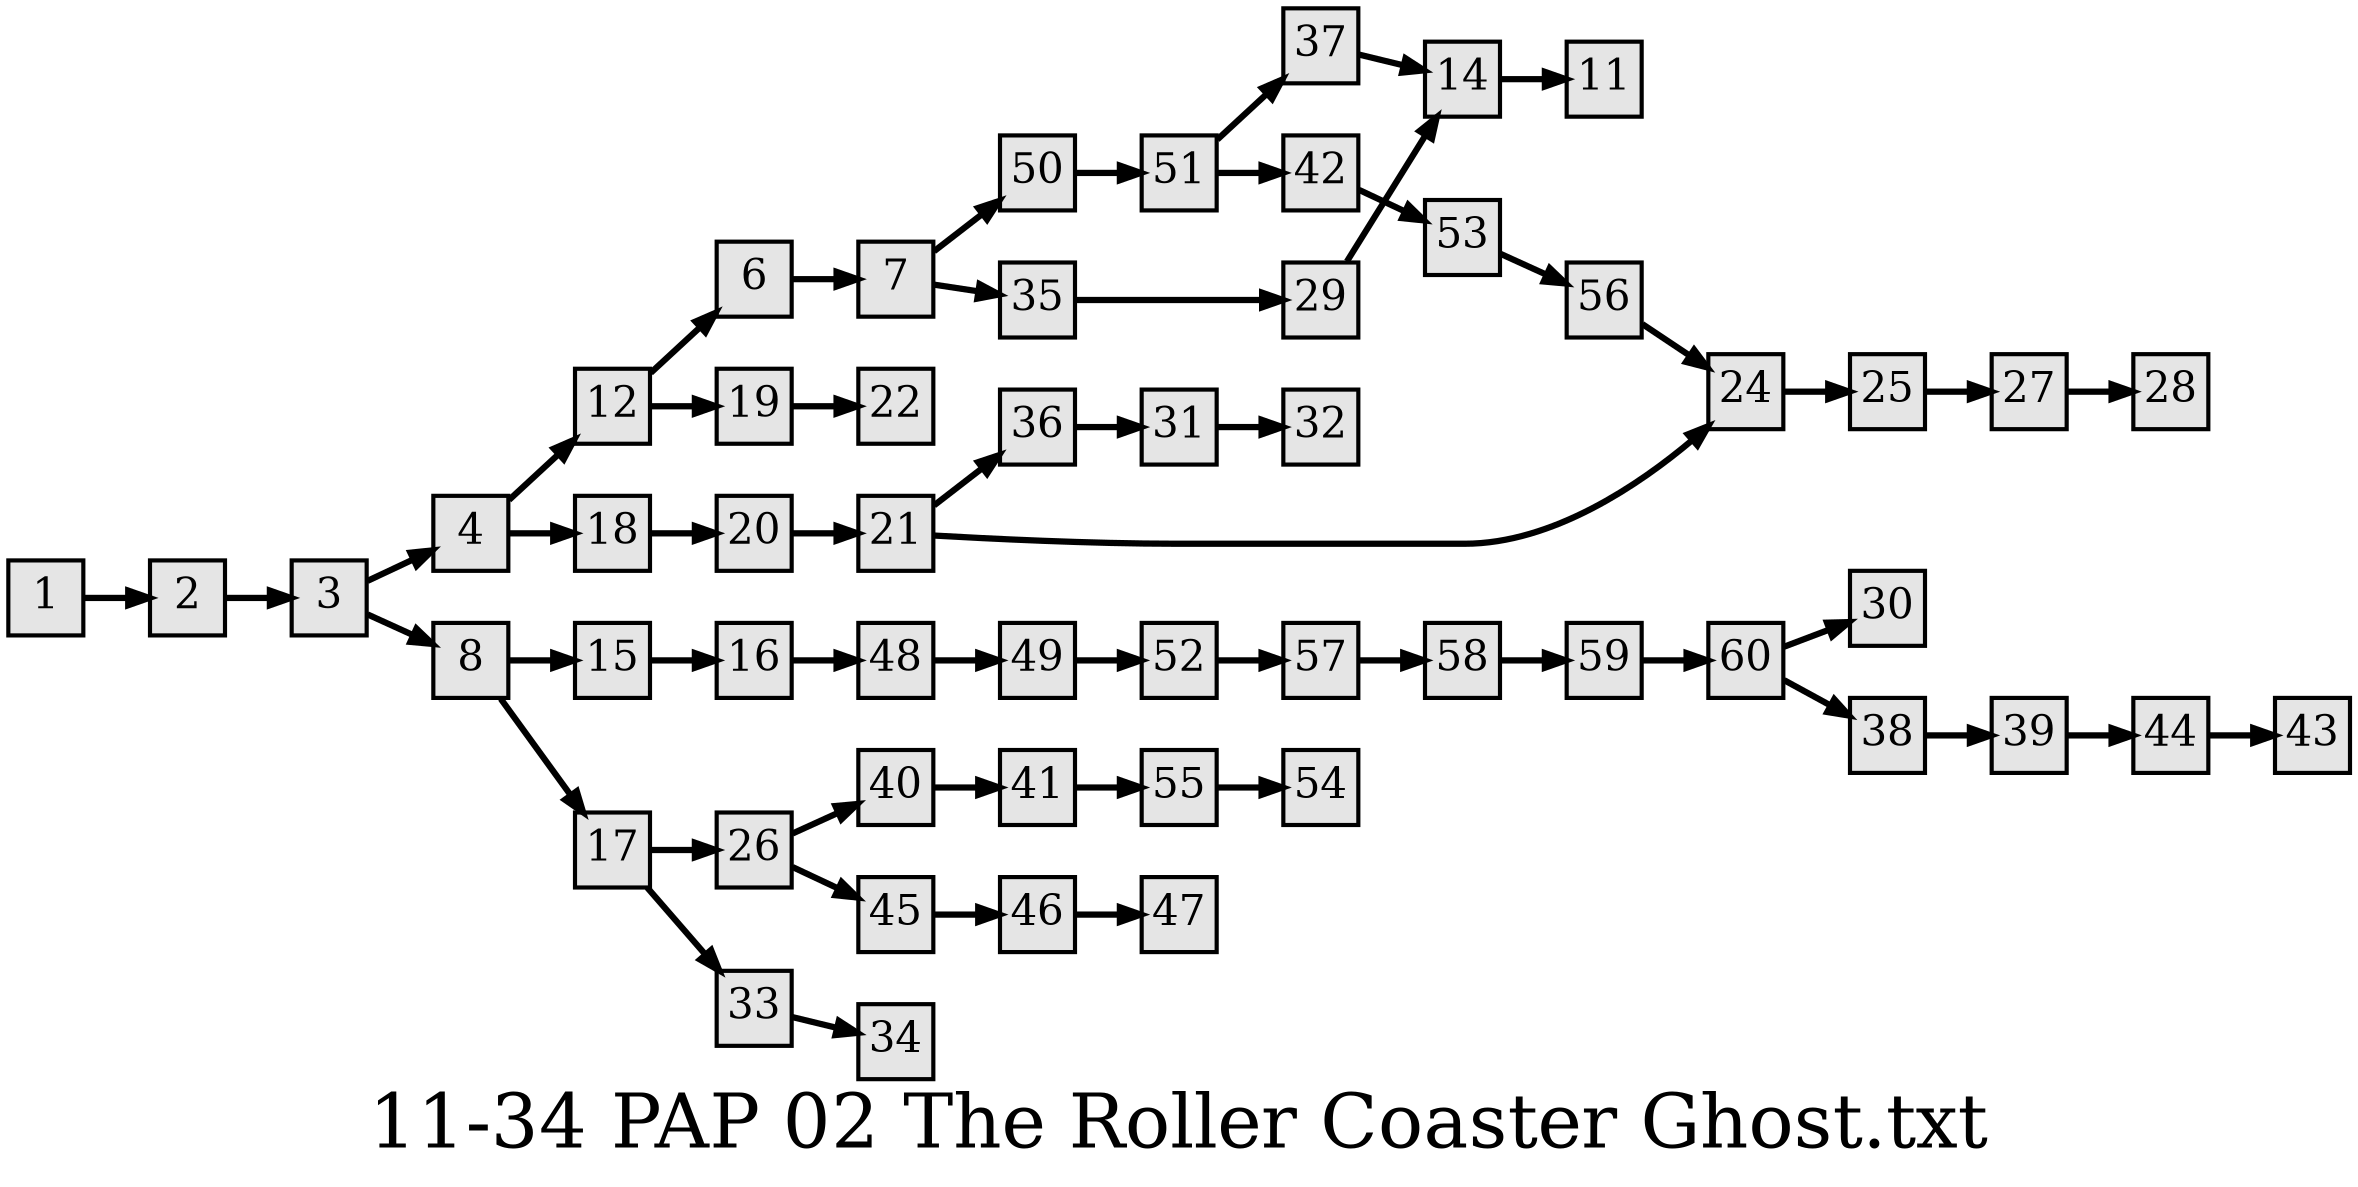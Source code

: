 digraph g{
  graph [ label="11-34 PAP 02 The Roller Coaster Ghost.txt" rankdir=LR, ordering=out, fontsize=36, nodesep="0.35", ranksep="0.45"];
  node  [shape=rect, penwidth=2, fontsize=20, style=filled, fillcolor=grey90, margin="0,0", labelfloat=true, regular=true, fixedsize=true];
  edge  [labelfloat=true, penwidth=3, fontsize=12];
  1 -> 2;
  2 -> 3;
  3 -> 4;
  3 -> 8;
  4 -> 12;
  4 -> 18;
  6 -> 7;
  7 -> 50;
  7 -> 35;
  8 -> 15;
  8 -> 17;
  12 -> 6;
  12 -> 19;
  14 -> 11;
  15 -> 16;
  16 -> 48;
  17 -> 26;
  17 -> 33;
  18 -> 20;
  19 -> 22;
  20 -> 21;
  21 -> 36;
  21 -> 24;
  24 -> 25;
  25 -> 27;
  26 -> 40;
  26 -> 45;
  27 -> 28;
  29 -> 14;
  31 -> 32;
  33 -> 34;
  35 -> 29;
  36 -> 31;
  37 -> 14;
  38 -> 39;
  39 -> 44;
  40 -> 41;
  41 -> 55;
  42 -> 53;
  44 -> 43;
  45 -> 46;
  46 -> 47;
  48 -> 49;
  49 -> 52;
  50 -> 51;
  51 -> 37;
  51 -> 42;
  52 -> 57;
  53 -> 56;
  55 -> 54;
  56 -> 24;
  57 -> 58;
  58 -> 59;
  59 -> 60;
  60 -> 30;
  60 -> 38;
}

